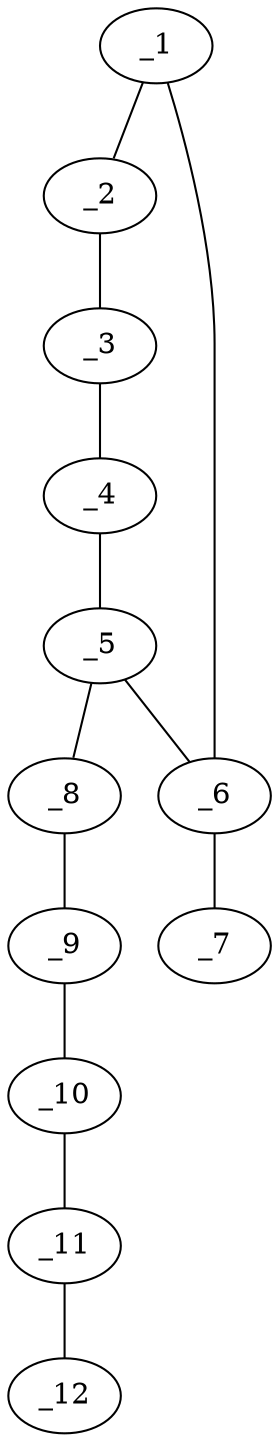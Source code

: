 graph molid612765 {
	_1	 [charge=0,
		chem=1,
		symbol="C  ",
		x="2.866",
		y="-2.5"];
	_2	 [charge=0,
		chem=1,
		symbol="C  ",
		x="3.732",
		y="-3"];
	_1 -- _2	 [valence=1];
	_6	 [charge=0,
		chem=1,
		symbol="C  ",
		x="2.866",
		y="-1.5"];
	_1 -- _6	 [valence=2];
	_3	 [charge=0,
		chem=1,
		symbol="C  ",
		x="4.5981",
		y="-2.5"];
	_2 -- _3	 [valence=2];
	_4	 [charge=0,
		chem=1,
		symbol="C  ",
		x="4.5981",
		y="-1.5"];
	_3 -- _4	 [valence=1];
	_5	 [charge=0,
		chem=1,
		symbol="C  ",
		x="3.7321",
		y="-1"];
	_4 -- _5	 [valence=2];
	_5 -- _6	 [valence=1];
	_8	 [charge=0,
		chem=1,
		symbol="C  ",
		x="3.7321",
		y=0];
	_5 -- _8	 [valence=1];
	_7	 [charge=0,
		chem=2,
		symbol="O  ",
		x=2,
		y="-1"];
	_6 -- _7	 [valence=1];
	_9	 [charge=0,
		chem=1,
		symbol="C  ",
		x="4.5981",
		y="0.5"];
	_8 -- _9	 [valence=2];
	_10	 [charge=0,
		chem=4,
		symbol="N  ",
		x="4.5981",
		y="1.5"];
	_9 -- _10	 [valence=1];
	_11	 [charge=0,
		chem=1,
		symbol="C  ",
		x="5.4641",
		y=2];
	_10 -- _11	 [valence=1];
	_12	 [charge=0,
		chem=2,
		symbol="O  ",
		x="5.4641",
		y=3];
	_11 -- _12	 [valence=2];
}
